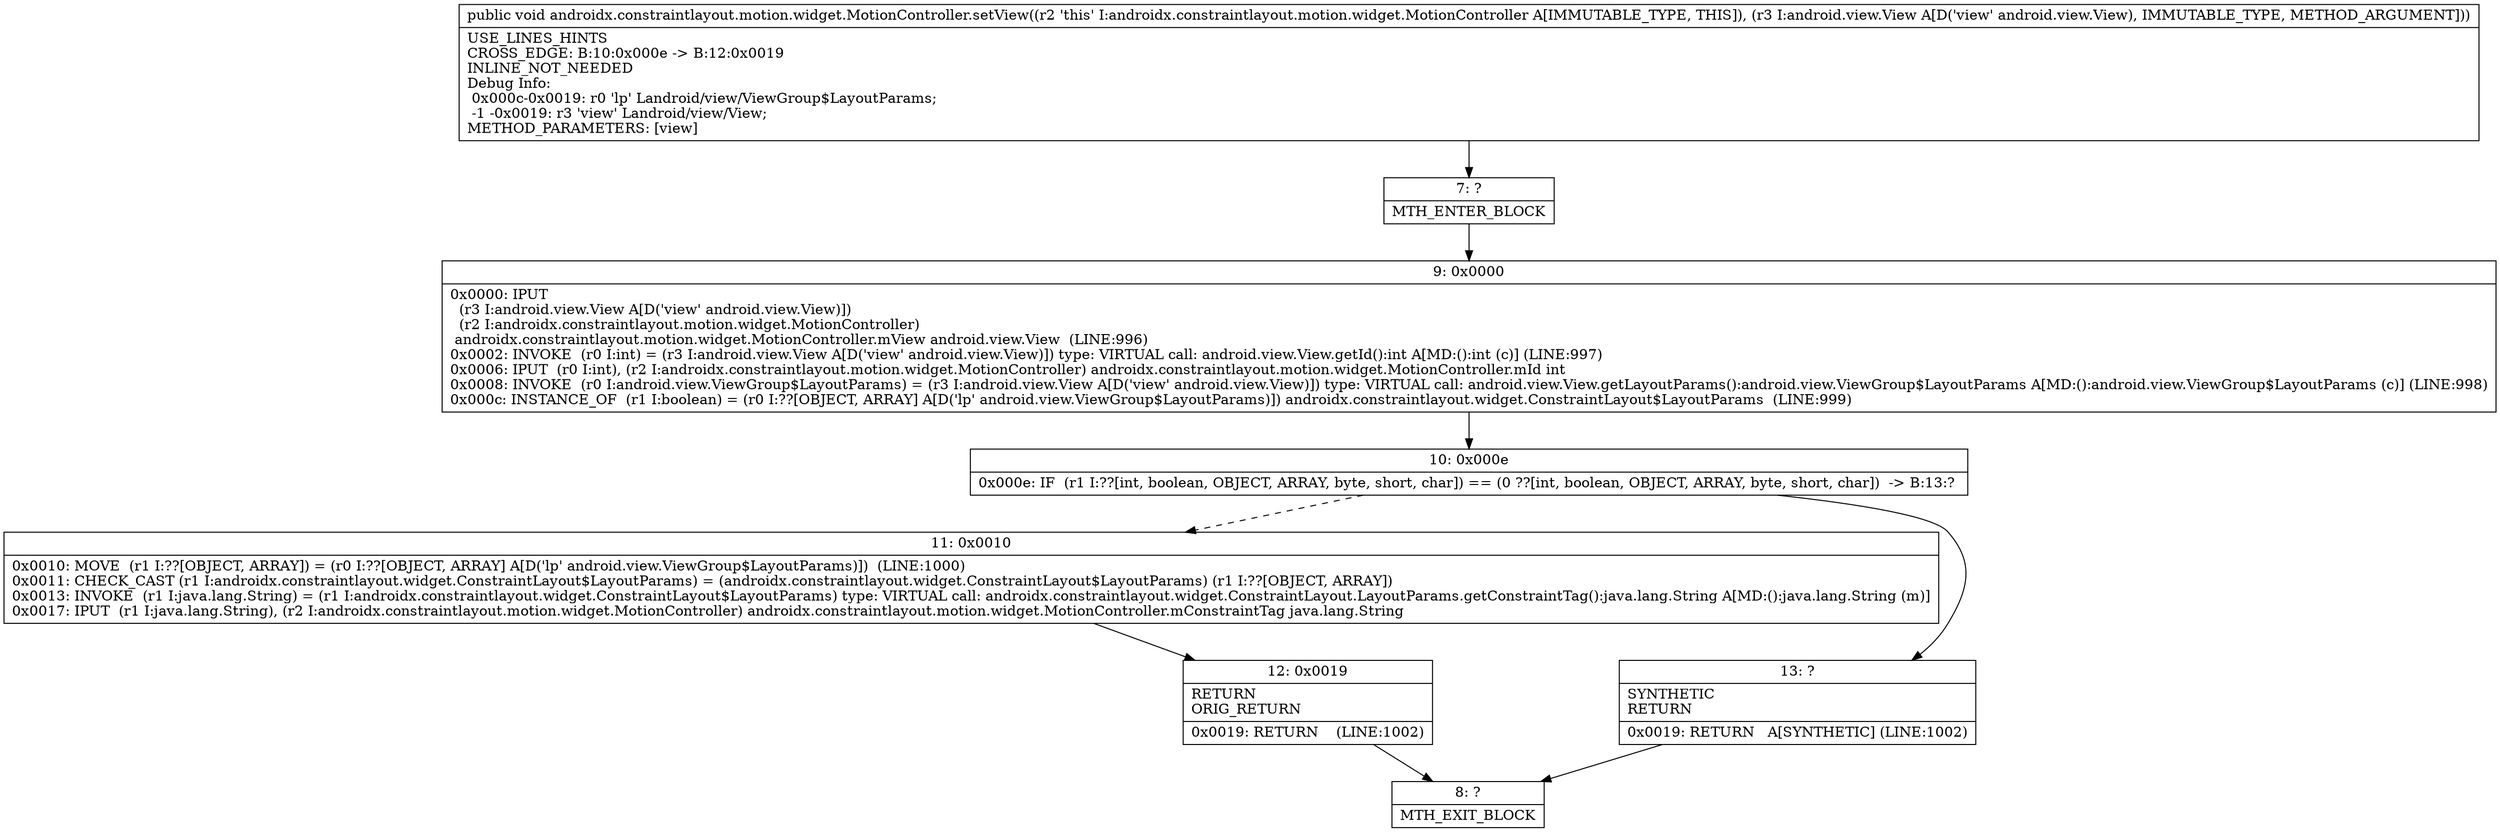 digraph "CFG forandroidx.constraintlayout.motion.widget.MotionController.setView(Landroid\/view\/View;)V" {
Node_7 [shape=record,label="{7\:\ ?|MTH_ENTER_BLOCK\l}"];
Node_9 [shape=record,label="{9\:\ 0x0000|0x0000: IPUT  \l  (r3 I:android.view.View A[D('view' android.view.View)])\l  (r2 I:androidx.constraintlayout.motion.widget.MotionController)\l androidx.constraintlayout.motion.widget.MotionController.mView android.view.View  (LINE:996)\l0x0002: INVOKE  (r0 I:int) = (r3 I:android.view.View A[D('view' android.view.View)]) type: VIRTUAL call: android.view.View.getId():int A[MD:():int (c)] (LINE:997)\l0x0006: IPUT  (r0 I:int), (r2 I:androidx.constraintlayout.motion.widget.MotionController) androidx.constraintlayout.motion.widget.MotionController.mId int \l0x0008: INVOKE  (r0 I:android.view.ViewGroup$LayoutParams) = (r3 I:android.view.View A[D('view' android.view.View)]) type: VIRTUAL call: android.view.View.getLayoutParams():android.view.ViewGroup$LayoutParams A[MD:():android.view.ViewGroup$LayoutParams (c)] (LINE:998)\l0x000c: INSTANCE_OF  (r1 I:boolean) = (r0 I:??[OBJECT, ARRAY] A[D('lp' android.view.ViewGroup$LayoutParams)]) androidx.constraintlayout.widget.ConstraintLayout$LayoutParams  (LINE:999)\l}"];
Node_10 [shape=record,label="{10\:\ 0x000e|0x000e: IF  (r1 I:??[int, boolean, OBJECT, ARRAY, byte, short, char]) == (0 ??[int, boolean, OBJECT, ARRAY, byte, short, char])  \-\> B:13:? \l}"];
Node_11 [shape=record,label="{11\:\ 0x0010|0x0010: MOVE  (r1 I:??[OBJECT, ARRAY]) = (r0 I:??[OBJECT, ARRAY] A[D('lp' android.view.ViewGroup$LayoutParams)])  (LINE:1000)\l0x0011: CHECK_CAST (r1 I:androidx.constraintlayout.widget.ConstraintLayout$LayoutParams) = (androidx.constraintlayout.widget.ConstraintLayout$LayoutParams) (r1 I:??[OBJECT, ARRAY]) \l0x0013: INVOKE  (r1 I:java.lang.String) = (r1 I:androidx.constraintlayout.widget.ConstraintLayout$LayoutParams) type: VIRTUAL call: androidx.constraintlayout.widget.ConstraintLayout.LayoutParams.getConstraintTag():java.lang.String A[MD:():java.lang.String (m)]\l0x0017: IPUT  (r1 I:java.lang.String), (r2 I:androidx.constraintlayout.motion.widget.MotionController) androidx.constraintlayout.motion.widget.MotionController.mConstraintTag java.lang.String \l}"];
Node_12 [shape=record,label="{12\:\ 0x0019|RETURN\lORIG_RETURN\l|0x0019: RETURN    (LINE:1002)\l}"];
Node_8 [shape=record,label="{8\:\ ?|MTH_EXIT_BLOCK\l}"];
Node_13 [shape=record,label="{13\:\ ?|SYNTHETIC\lRETURN\l|0x0019: RETURN   A[SYNTHETIC] (LINE:1002)\l}"];
MethodNode[shape=record,label="{public void androidx.constraintlayout.motion.widget.MotionController.setView((r2 'this' I:androidx.constraintlayout.motion.widget.MotionController A[IMMUTABLE_TYPE, THIS]), (r3 I:android.view.View A[D('view' android.view.View), IMMUTABLE_TYPE, METHOD_ARGUMENT]))  | USE_LINES_HINTS\lCROSS_EDGE: B:10:0x000e \-\> B:12:0x0019\lINLINE_NOT_NEEDED\lDebug Info:\l  0x000c\-0x0019: r0 'lp' Landroid\/view\/ViewGroup$LayoutParams;\l  \-1 \-0x0019: r3 'view' Landroid\/view\/View;\lMETHOD_PARAMETERS: [view]\l}"];
MethodNode -> Node_7;Node_7 -> Node_9;
Node_9 -> Node_10;
Node_10 -> Node_11[style=dashed];
Node_10 -> Node_13;
Node_11 -> Node_12;
Node_12 -> Node_8;
Node_13 -> Node_8;
}

